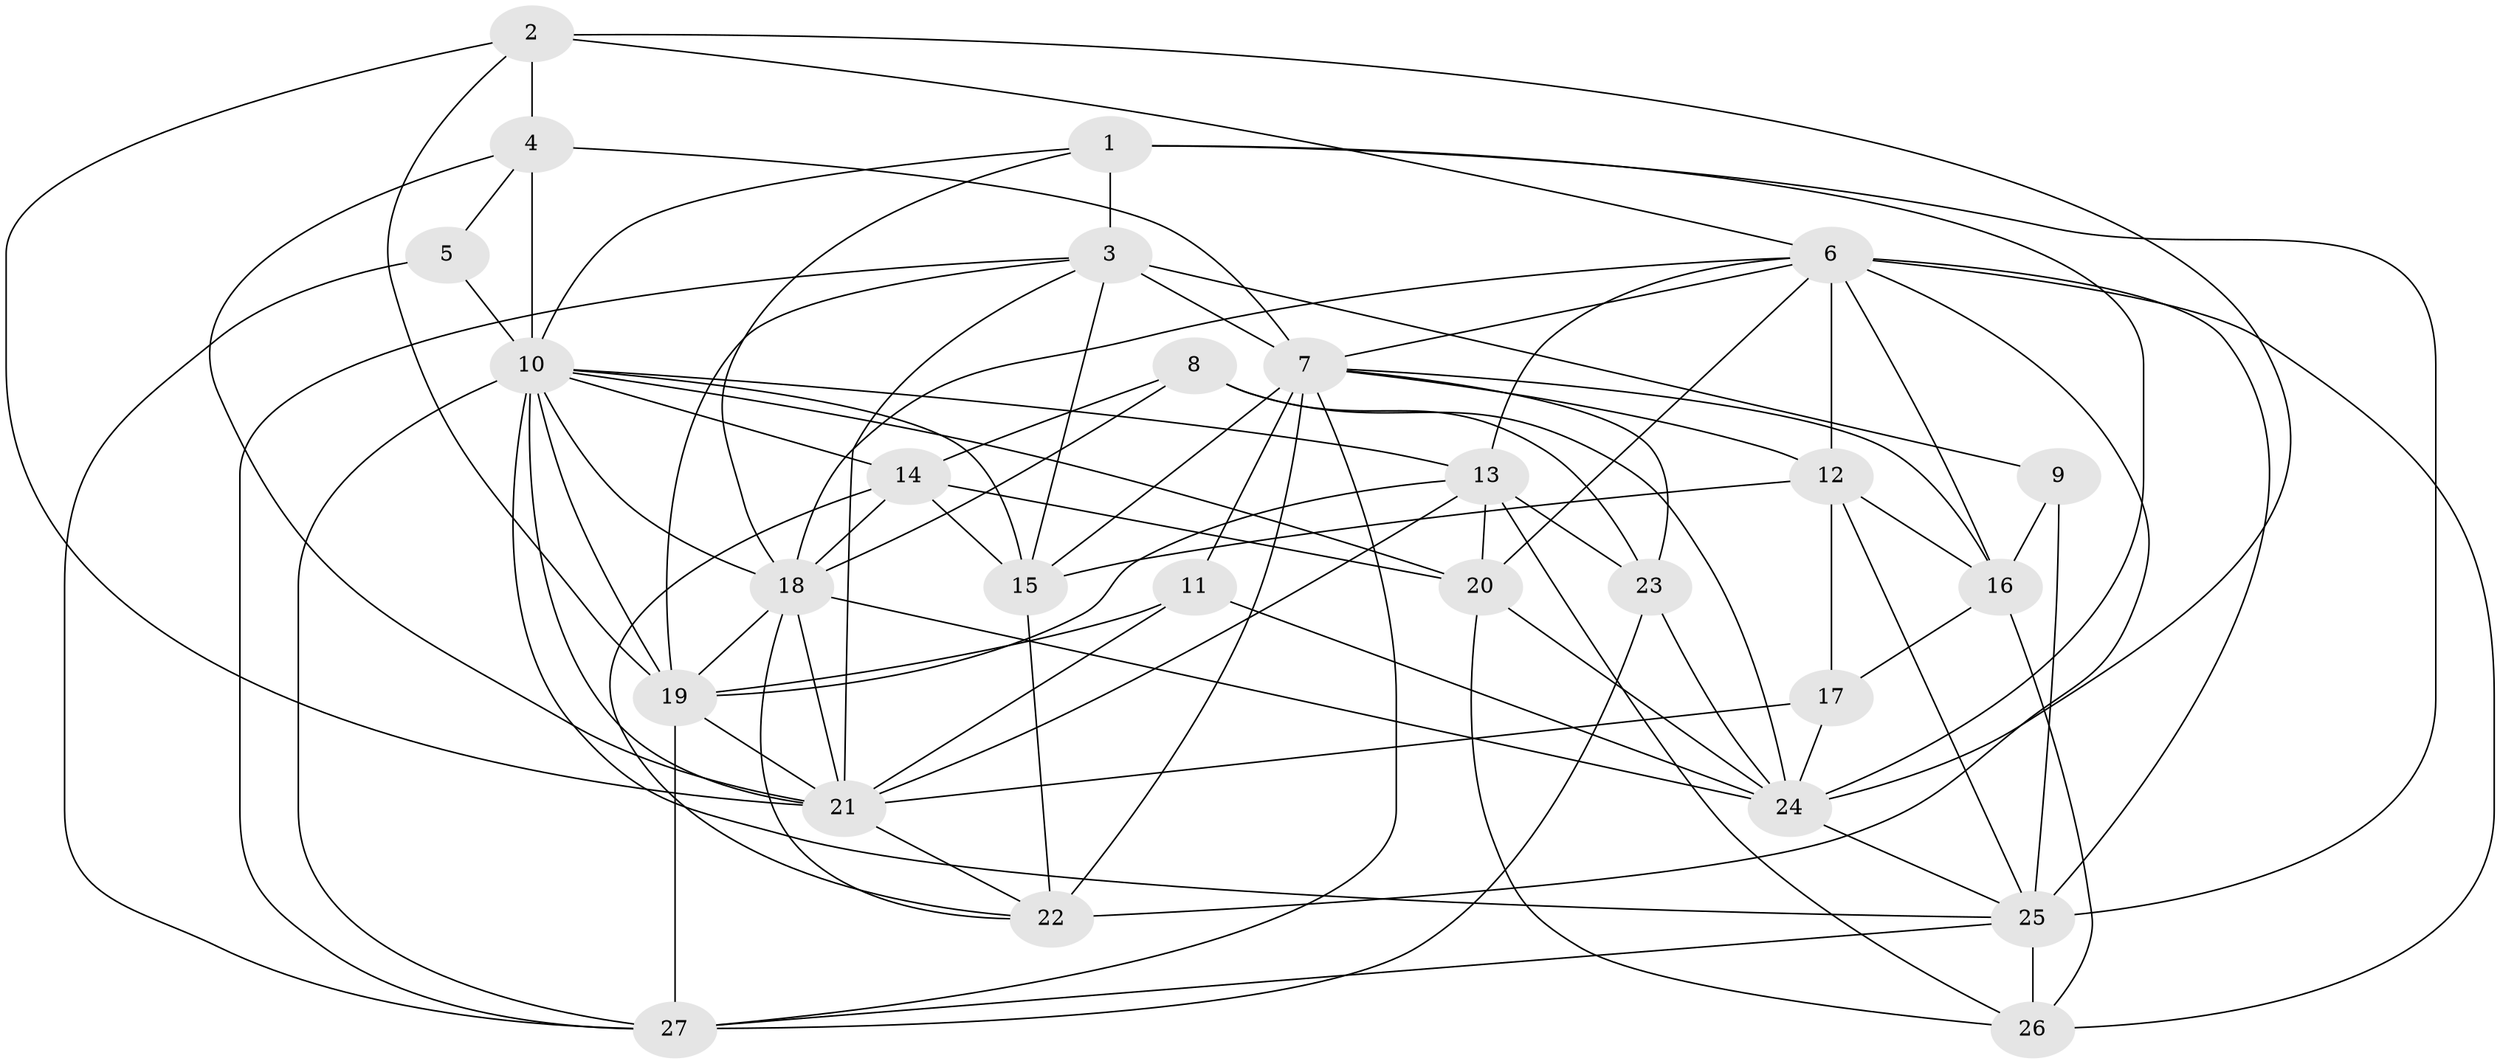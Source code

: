 // original degree distribution, {4: 0.32954545454545453, 2: 0.09090909090909091, 5: 0.1590909090909091, 3: 0.29545454545454547, 8: 0.022727272727272728, 7: 0.022727272727272728, 6: 0.07954545454545454}
// Generated by graph-tools (version 1.1) at 2025/37/03/04/25 23:37:11]
// undirected, 27 vertices, 88 edges
graph export_dot {
  node [color=gray90,style=filled];
  1;
  2;
  3;
  4;
  5;
  6;
  7;
  8;
  9;
  10;
  11;
  12;
  13;
  14;
  15;
  16;
  17;
  18;
  19;
  20;
  21;
  22;
  23;
  24;
  25;
  26;
  27;
  1 -- 3 [weight=1.0];
  1 -- 10 [weight=2.0];
  1 -- 18 [weight=1.0];
  1 -- 24 [weight=1.0];
  1 -- 25 [weight=2.0];
  2 -- 4 [weight=1.0];
  2 -- 6 [weight=1.0];
  2 -- 19 [weight=1.0];
  2 -- 21 [weight=1.0];
  2 -- 24 [weight=1.0];
  3 -- 7 [weight=1.0];
  3 -- 9 [weight=1.0];
  3 -- 15 [weight=2.0];
  3 -- 19 [weight=1.0];
  3 -- 21 [weight=1.0];
  3 -- 27 [weight=1.0];
  4 -- 5 [weight=1.0];
  4 -- 7 [weight=1.0];
  4 -- 10 [weight=2.0];
  4 -- 21 [weight=1.0];
  5 -- 10 [weight=1.0];
  5 -- 27 [weight=2.0];
  6 -- 7 [weight=1.0];
  6 -- 12 [weight=2.0];
  6 -- 13 [weight=2.0];
  6 -- 16 [weight=2.0];
  6 -- 18 [weight=1.0];
  6 -- 20 [weight=1.0];
  6 -- 22 [weight=2.0];
  6 -- 25 [weight=2.0];
  6 -- 26 [weight=1.0];
  7 -- 11 [weight=1.0];
  7 -- 12 [weight=1.0];
  7 -- 15 [weight=2.0];
  7 -- 16 [weight=1.0];
  7 -- 22 [weight=1.0];
  7 -- 23 [weight=1.0];
  7 -- 27 [weight=1.0];
  8 -- 14 [weight=1.0];
  8 -- 18 [weight=1.0];
  8 -- 23 [weight=1.0];
  8 -- 24 [weight=1.0];
  9 -- 16 [weight=1.0];
  9 -- 25 [weight=1.0];
  10 -- 13 [weight=1.0];
  10 -- 14 [weight=1.0];
  10 -- 15 [weight=1.0];
  10 -- 18 [weight=1.0];
  10 -- 19 [weight=2.0];
  10 -- 20 [weight=1.0];
  10 -- 21 [weight=2.0];
  10 -- 25 [weight=1.0];
  10 -- 27 [weight=1.0];
  11 -- 19 [weight=1.0];
  11 -- 21 [weight=1.0];
  11 -- 24 [weight=1.0];
  12 -- 15 [weight=1.0];
  12 -- 16 [weight=1.0];
  12 -- 17 [weight=1.0];
  12 -- 25 [weight=2.0];
  13 -- 19 [weight=1.0];
  13 -- 20 [weight=1.0];
  13 -- 21 [weight=1.0];
  13 -- 23 [weight=1.0];
  13 -- 26 [weight=1.0];
  14 -- 15 [weight=1.0];
  14 -- 18 [weight=1.0];
  14 -- 20 [weight=1.0];
  14 -- 22 [weight=1.0];
  15 -- 22 [weight=1.0];
  16 -- 17 [weight=1.0];
  16 -- 26 [weight=2.0];
  17 -- 21 [weight=1.0];
  17 -- 24 [weight=1.0];
  18 -- 19 [weight=2.0];
  18 -- 21 [weight=3.0];
  18 -- 22 [weight=1.0];
  18 -- 24 [weight=1.0];
  19 -- 21 [weight=1.0];
  19 -- 27 [weight=2.0];
  20 -- 24 [weight=1.0];
  20 -- 26 [weight=1.0];
  21 -- 22 [weight=1.0];
  23 -- 24 [weight=1.0];
  23 -- 27 [weight=1.0];
  24 -- 25 [weight=2.0];
  25 -- 26 [weight=2.0];
  25 -- 27 [weight=1.0];
}
